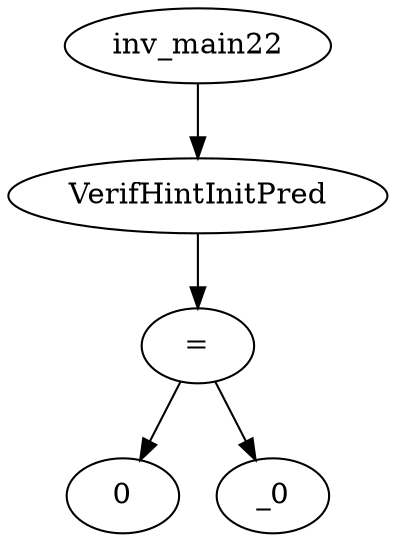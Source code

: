 digraph dag {
0 [label="inv_main22"];
1 [label="VerifHintInitPred"];
2 [label="="];
3 [label="0"];
4 [label="_0"];
0->1[label=""]
1->2[label=""]
2->4[label=""]
2 -> 3[label=""]
}
